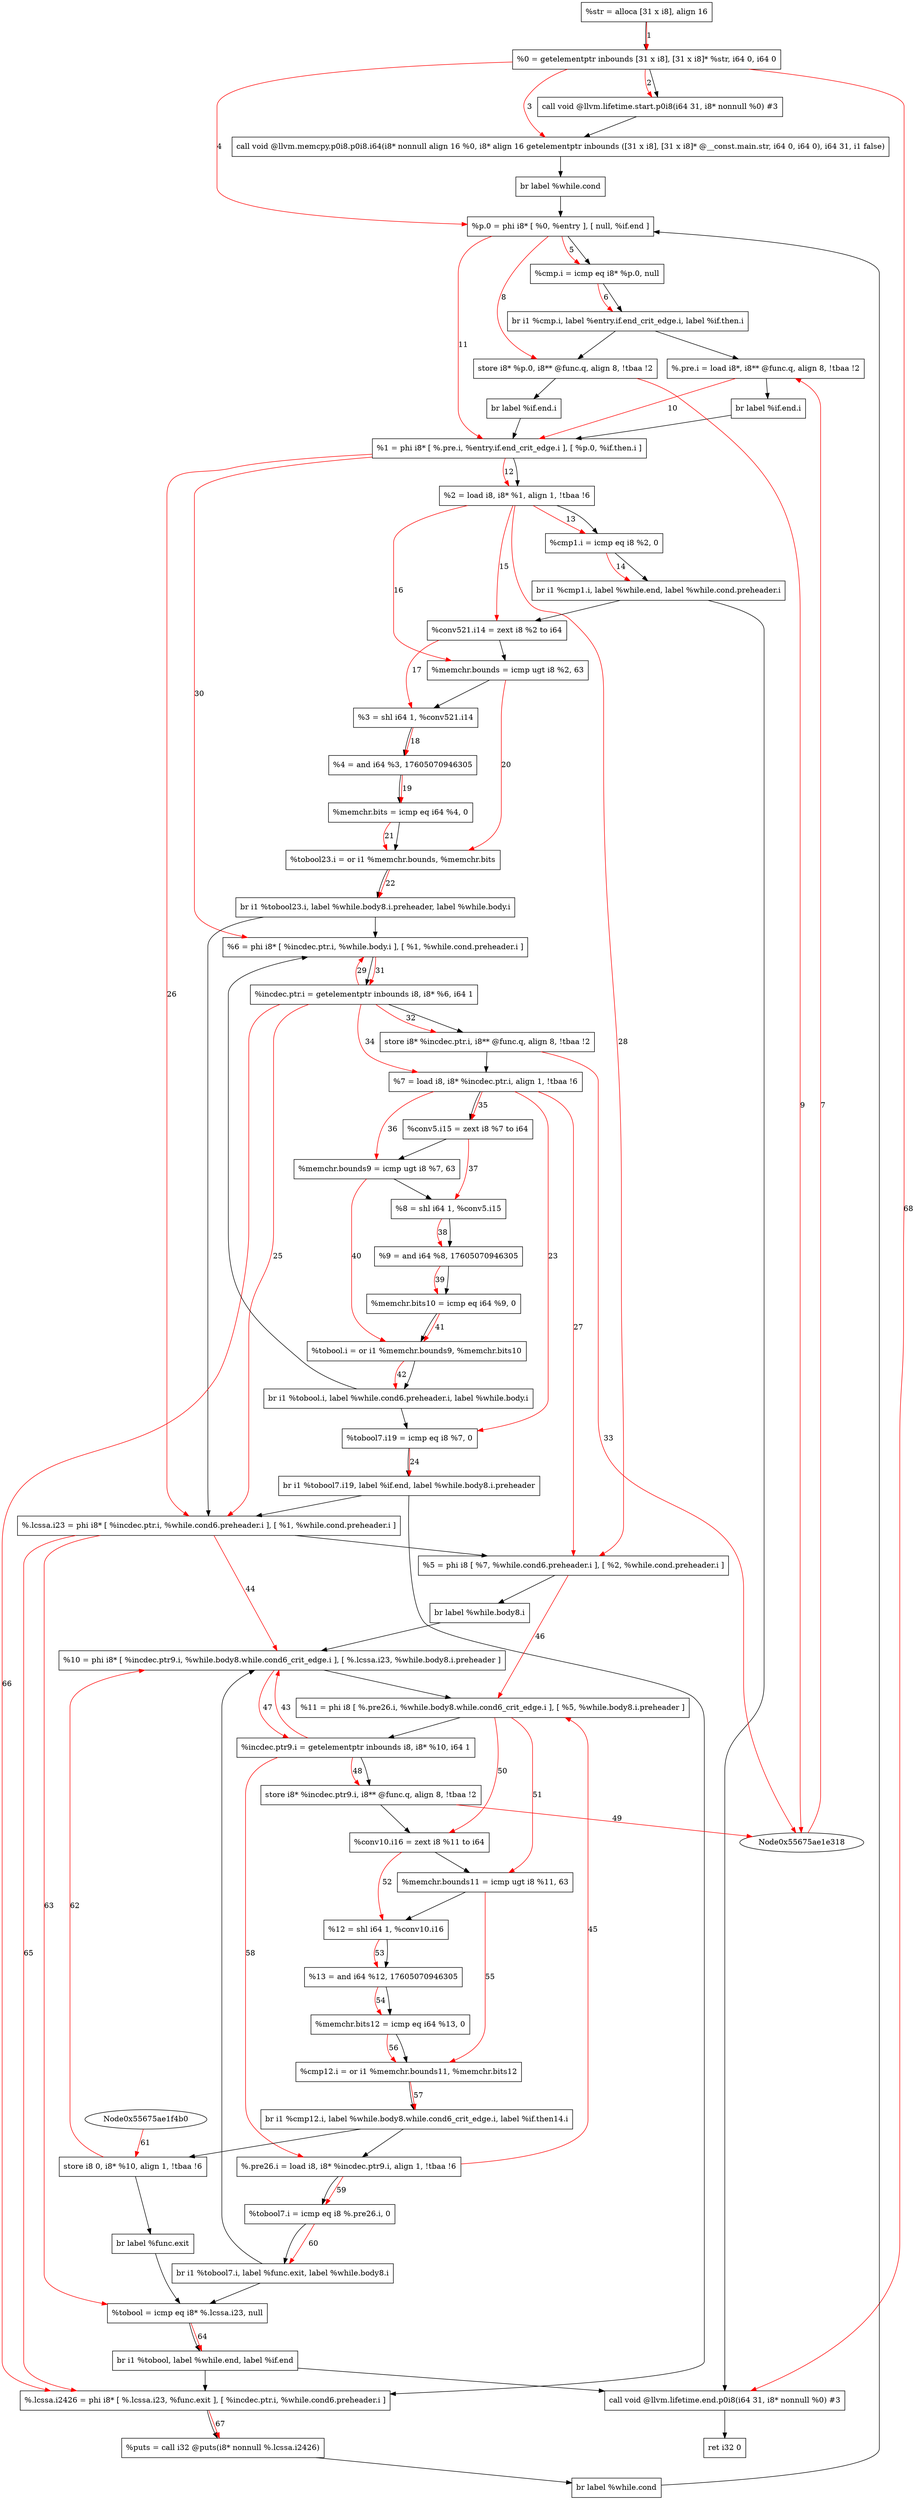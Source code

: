 digraph "CDFG for'main' function" {
	Node0x55675ae23f58[shape=record, label="  %str = alloca [31 x i8], align 16"]
	Node0x55675ae24038[shape=record, label="  %0 = getelementptr inbounds [31 x i8], [31 x i8]* %str, i64 0, i64 0"]
	Node0x55675ae24288[shape=record, label="  call void @llvm.lifetime.start.p0i8(i64 31, i8* nonnull %0) #3"]
	Node0x55675ae249e8[shape=record, label="  call void @llvm.memcpy.p0i8.p0i8.i64(i8* nonnull align 16 %0, i8* align 16 getelementptr inbounds ([31 x i8], [31 x i8]* @__const.main.str, i64 0, i64 0), i64 31, i1 false)"]
	Node0x55675ae24b58[shape=record, label="  br label %while.cond"]
	Node0x55675ae24bf8[shape=record, label="  %p.0 = phi i8* [ %0, %entry ], [ null, %if.end ]"]
	Node0x55675ae24ce0[shape=record, label="  %cmp.i = icmp eq i8* %p.0, null"]
	Node0x55675ae25798[shape=record, label="  br i1 %cmp.i, label %entry.if.end_crit_edge.i, label %if.then.i"]
	Node0x55675ae24e18[shape=record, label="  %.pre.i = load i8*, i8** @func.q, align 8, !tbaa !2"]
	Node0x55675ae25928[shape=record, label="  br label %if.end.i"]
	Node0x55675ae259a0[shape=record, label="  store i8* %p.0, i8** @func.q, align 8, !tbaa !2"]
	Node0x55675ae25708[shape=record, label="  br label %if.end.i"]
	Node0x55675ae259f8[shape=record, label="  %1 = phi i8* [ %.pre.i, %entry.if.end_crit_edge.i ], [ %p.0, %if.then.i ]"]
	Node0x55675ae258c8[shape=record, label="  %2 = load i8, i8* %1, align 1, !tbaa !6"]
	Node0x55675ae25ae0[shape=record, label="  %cmp1.i = icmp eq i8 %2, 0"]
	Node0x55675ae25ec8[shape=record, label="  br i1 %cmp1.i, label %while.end, label %while.cond.preheader.i"]
	Node0x55675ae25e38[shape=record, label="  %conv521.i14 = zext i8 %2 to i64"]
	Node0x55675ae25fa0[shape=record, label="  %memchr.bounds = icmp ugt i8 %2, 63"]
	Node0x55675ae26040[shape=record, label="  %3 = shl i64 1, %conv521.i14"]
	Node0x55675ae260e0[shape=record, label="  %4 = and i64 %3, 17605070946305"]
	Node0x55675ae261a0[shape=record, label="  %memchr.bits = icmp eq i64 %4, 0"]
	Node0x55675ae26210[shape=record, label="  %tobool23.i = or i1 %memchr.bounds, %memchr.bits"]
	Node0x55675ae26488[shape=record, label="  br i1 %tobool23.i, label %while.body8.i.preheader, label %while.body.i"]
	Node0x55675ae26670[shape=record, label="  %tobool7.i19 = icmp eq i8 %7, 0"]
	Node0x55675ae26788[shape=record, label="  br i1 %tobool7.i19, label %if.end, label %while.body8.i.preheader"]
	Node0x55675ae26838[shape=record, label="  %.lcssa.i23 = phi i8* [ %incdec.ptr.i, %while.cond6.preheader.i ], [ %1, %while.cond.preheader.i ]"]
	Node0x55675ae26908[shape=record, label="  %5 = phi i8 [ %7, %while.cond6.preheader.i ], [ %2, %while.cond.preheader.i ]"]
	Node0x55675ae26a08[shape=record, label="  br label %while.body8.i"]
	Node0x55675ae26a58[shape=record, label="  %6 = phi i8* [ %incdec.ptr.i, %while.body.i ], [ %1, %while.cond.preheader.i ]"]
	Node0x55675ae26b20[shape=record, label="  %incdec.ptr.i = getelementptr inbounds i8, i8* %6, i64 1"]
	Node0x55675ae26ba0[shape=record, label="  store i8* %incdec.ptr.i, i8** @func.q, align 8, !tbaa !2"]
	Node0x55675ae26348[shape=record, label="  %7 = load i8, i8* %incdec.ptr.i, align 1, !tbaa !6"]
	Node0x55675ae263f8[shape=record, label="  %conv5.i15 = zext i8 %7 to i64"]
	Node0x55675ae26f40[shape=record, label="  %memchr.bounds9 = icmp ugt i8 %7, 63"]
	Node0x55675ae26fb0[shape=record, label="  %8 = shl i64 1, %conv5.i15"]
	Node0x55675ae270b0[shape=record, label="  %9 = and i64 %8, 17605070946305"]
	Node0x55675ae27120[shape=record, label="  %memchr.bits10 = icmp eq i64 %9, 0"]
	Node0x55675ae27190[shape=record, label="  %tobool.i = or i1 %memchr.bounds9, %memchr.bits10"]
	Node0x55675ae27278[shape=record, label="  br i1 %tobool.i, label %while.cond6.preheader.i, label %while.body.i"]
	Node0x55675ae273b8[shape=record, label="  %10 = phi i8* [ %incdec.ptr9.i, %while.body8.while.cond6_crit_edge.i ], [ %.lcssa.i23, %while.body8.i.preheader ]"]
	Node0x55675ae27518[shape=record, label="  %11 = phi i8 [ %.pre26.i, %while.body8.while.cond6_crit_edge.i ], [ %5, %while.body8.i.preheader ]"]
	Node0x55675ae275e0[shape=record, label="  %incdec.ptr9.i = getelementptr inbounds i8, i8* %10, i64 1"]
	Node0x55675ae27660[shape=record, label="  store i8* %incdec.ptr9.i, i8** @func.q, align 8, !tbaa !2"]
	Node0x55675ae26568[shape=record, label="  %conv10.i16 = zext i8 %11 to i64"]
	Node0x55675ae276e0[shape=record, label="  %memchr.bounds11 = icmp ugt i8 %11, 63"]
	Node0x55675ae27750[shape=record, label="  %12 = shl i64 1, %conv10.i16"]
	Node0x55675ae277c0[shape=record, label="  %13 = and i64 %12, 17605070946305"]
	Node0x55675ae27830[shape=record, label="  %memchr.bits12 = icmp eq i64 %13, 0"]
	Node0x55675ae278d0[shape=record, label="  %cmp12.i = or i1 %memchr.bounds11, %memchr.bits12"]
	Node0x55675ae27a38[shape=record, label="  br i1 %cmp12.i, label %while.body8.while.cond6_crit_edge.i, label %if.then14.i"]
	Node0x55675ae27308[shape=record, label="  %.pre26.i = load i8, i8* %incdec.ptr9.i, align 1, !tbaa !6"]
	Node0x55675ae27ae0[shape=record, label="  %tobool7.i = icmp eq i8 %.pre26.i, 0"]
	Node0x55675ae27bb8[shape=record, label="  br i1 %tobool7.i, label %func.exit, label %while.body8.i"]
	Node0x55675ae27c30[shape=record, label="  store i8 0, i8* %10, align 1, !tbaa !6"]
	Node0x55675ae279a8[shape=record, label="  br label %func.exit"]
	Node0x55675ae27cb0[shape=record, label="  %tobool = icmp eq i8* %.lcssa.i23, null"]
	Node0x55675ae27d38[shape=record, label="  br i1 %tobool, label %while.end, label %if.end"]
	Node0x55675ae27d88[shape=record, label="  %.lcssa.i2426 = phi i8* [ %.lcssa.i23, %func.exit ], [ %incdec.ptr.i, %while.cond6.preheader.i ]"]
	Node0x55675ae27f40[shape=record, label="  %puts = call i32 @puts(i8* nonnull %.lcssa.i2426)"]
	Node0x55675ae27468[shape=record, label="  br label %while.cond"]
	Node0x55675ae28108[shape=record, label="  call void @llvm.lifetime.end.p0i8(i64 31, i8* nonnull %0) #3"]
	Node0x55675ae25b88[shape=record, label="  ret i32 0"]
	Node0x55675ae23f58 -> Node0x55675ae24038
	Node0x55675ae24038 -> Node0x55675ae24288
	Node0x55675ae24288 -> Node0x55675ae249e8
	Node0x55675ae249e8 -> Node0x55675ae24b58
	Node0x55675ae24b58 -> Node0x55675ae24bf8
	Node0x55675ae24bf8 -> Node0x55675ae24ce0
	Node0x55675ae24ce0 -> Node0x55675ae25798
	Node0x55675ae25798 -> Node0x55675ae24e18
	Node0x55675ae25798 -> Node0x55675ae259a0
	Node0x55675ae24e18 -> Node0x55675ae25928
	Node0x55675ae25928 -> Node0x55675ae259f8
	Node0x55675ae259a0 -> Node0x55675ae25708
	Node0x55675ae25708 -> Node0x55675ae259f8
	Node0x55675ae259f8 -> Node0x55675ae258c8
	Node0x55675ae258c8 -> Node0x55675ae25ae0
	Node0x55675ae25ae0 -> Node0x55675ae25ec8
	Node0x55675ae25ec8 -> Node0x55675ae28108
	Node0x55675ae25ec8 -> Node0x55675ae25e38
	Node0x55675ae25e38 -> Node0x55675ae25fa0
	Node0x55675ae25fa0 -> Node0x55675ae26040
	Node0x55675ae26040 -> Node0x55675ae260e0
	Node0x55675ae260e0 -> Node0x55675ae261a0
	Node0x55675ae261a0 -> Node0x55675ae26210
	Node0x55675ae26210 -> Node0x55675ae26488
	Node0x55675ae26488 -> Node0x55675ae26838
	Node0x55675ae26488 -> Node0x55675ae26a58
	Node0x55675ae26670 -> Node0x55675ae26788
	Node0x55675ae26788 -> Node0x55675ae27d88
	Node0x55675ae26788 -> Node0x55675ae26838
	Node0x55675ae26838 -> Node0x55675ae26908
	Node0x55675ae26908 -> Node0x55675ae26a08
	Node0x55675ae26a08 -> Node0x55675ae273b8
	Node0x55675ae26a58 -> Node0x55675ae26b20
	Node0x55675ae26b20 -> Node0x55675ae26ba0
	Node0x55675ae26ba0 -> Node0x55675ae26348
	Node0x55675ae26348 -> Node0x55675ae263f8
	Node0x55675ae263f8 -> Node0x55675ae26f40
	Node0x55675ae26f40 -> Node0x55675ae26fb0
	Node0x55675ae26fb0 -> Node0x55675ae270b0
	Node0x55675ae270b0 -> Node0x55675ae27120
	Node0x55675ae27120 -> Node0x55675ae27190
	Node0x55675ae27190 -> Node0x55675ae27278
	Node0x55675ae27278 -> Node0x55675ae26670
	Node0x55675ae27278 -> Node0x55675ae26a58
	Node0x55675ae273b8 -> Node0x55675ae27518
	Node0x55675ae27518 -> Node0x55675ae275e0
	Node0x55675ae275e0 -> Node0x55675ae27660
	Node0x55675ae27660 -> Node0x55675ae26568
	Node0x55675ae26568 -> Node0x55675ae276e0
	Node0x55675ae276e0 -> Node0x55675ae27750
	Node0x55675ae27750 -> Node0x55675ae277c0
	Node0x55675ae277c0 -> Node0x55675ae27830
	Node0x55675ae27830 -> Node0x55675ae278d0
	Node0x55675ae278d0 -> Node0x55675ae27a38
	Node0x55675ae27a38 -> Node0x55675ae27308
	Node0x55675ae27a38 -> Node0x55675ae27c30
	Node0x55675ae27308 -> Node0x55675ae27ae0
	Node0x55675ae27ae0 -> Node0x55675ae27bb8
	Node0x55675ae27bb8 -> Node0x55675ae27cb0
	Node0x55675ae27bb8 -> Node0x55675ae273b8
	Node0x55675ae27c30 -> Node0x55675ae279a8
	Node0x55675ae279a8 -> Node0x55675ae27cb0
	Node0x55675ae27cb0 -> Node0x55675ae27d38
	Node0x55675ae27d38 -> Node0x55675ae28108
	Node0x55675ae27d38 -> Node0x55675ae27d88
	Node0x55675ae27d88 -> Node0x55675ae27f40
	Node0x55675ae27f40 -> Node0x55675ae27468
	Node0x55675ae27468 -> Node0x55675ae24bf8
	Node0x55675ae28108 -> Node0x55675ae25b88
edge [color=red]
	Node0x55675ae23f58 -> Node0x55675ae24038[label="1"]
	Node0x55675ae24038 -> Node0x55675ae24288[label="2"]
	Node0x55675ae24038 -> Node0x55675ae249e8[label="3"]
	Node0x55675ae24038 -> Node0x55675ae24bf8[label="4"]
	Node0x55675ae24bf8 -> Node0x55675ae24ce0[label="5"]
	Node0x55675ae24ce0 -> Node0x55675ae25798[label="6"]
	Node0x55675ae1e318 -> Node0x55675ae24e18[label="7"]
	Node0x55675ae24bf8 -> Node0x55675ae259a0[label="8"]
	Node0x55675ae259a0 -> Node0x55675ae1e318[label="9"]
	Node0x55675ae24e18 -> Node0x55675ae259f8[label="10"]
	Node0x55675ae24bf8 -> Node0x55675ae259f8[label="11"]
	Node0x55675ae259f8 -> Node0x55675ae258c8[label="12"]
	Node0x55675ae258c8 -> Node0x55675ae25ae0[label="13"]
	Node0x55675ae25ae0 -> Node0x55675ae25ec8[label="14"]
	Node0x55675ae258c8 -> Node0x55675ae25e38[label="15"]
	Node0x55675ae258c8 -> Node0x55675ae25fa0[label="16"]
	Node0x55675ae25e38 -> Node0x55675ae26040[label="17"]
	Node0x55675ae26040 -> Node0x55675ae260e0[label="18"]
	Node0x55675ae260e0 -> Node0x55675ae261a0[label="19"]
	Node0x55675ae25fa0 -> Node0x55675ae26210[label="20"]
	Node0x55675ae261a0 -> Node0x55675ae26210[label="21"]
	Node0x55675ae26210 -> Node0x55675ae26488[label="22"]
	Node0x55675ae26348 -> Node0x55675ae26670[label="23"]
	Node0x55675ae26670 -> Node0x55675ae26788[label="24"]
	Node0x55675ae26b20 -> Node0x55675ae26838[label="25"]
	Node0x55675ae259f8 -> Node0x55675ae26838[label="26"]
	Node0x55675ae26348 -> Node0x55675ae26908[label="27"]
	Node0x55675ae258c8 -> Node0x55675ae26908[label="28"]
	Node0x55675ae26b20 -> Node0x55675ae26a58[label="29"]
	Node0x55675ae259f8 -> Node0x55675ae26a58[label="30"]
	Node0x55675ae26a58 -> Node0x55675ae26b20[label="31"]
	Node0x55675ae26b20 -> Node0x55675ae26ba0[label="32"]
	Node0x55675ae26ba0 -> Node0x55675ae1e318[label="33"]
	Node0x55675ae26b20 -> Node0x55675ae26348[label="34"]
	Node0x55675ae26348 -> Node0x55675ae263f8[label="35"]
	Node0x55675ae26348 -> Node0x55675ae26f40[label="36"]
	Node0x55675ae263f8 -> Node0x55675ae26fb0[label="37"]
	Node0x55675ae26fb0 -> Node0x55675ae270b0[label="38"]
	Node0x55675ae270b0 -> Node0x55675ae27120[label="39"]
	Node0x55675ae26f40 -> Node0x55675ae27190[label="40"]
	Node0x55675ae27120 -> Node0x55675ae27190[label="41"]
	Node0x55675ae27190 -> Node0x55675ae27278[label="42"]
	Node0x55675ae275e0 -> Node0x55675ae273b8[label="43"]
	Node0x55675ae26838 -> Node0x55675ae273b8[label="44"]
	Node0x55675ae27308 -> Node0x55675ae27518[label="45"]
	Node0x55675ae26908 -> Node0x55675ae27518[label="46"]
	Node0x55675ae273b8 -> Node0x55675ae275e0[label="47"]
	Node0x55675ae275e0 -> Node0x55675ae27660[label="48"]
	Node0x55675ae27660 -> Node0x55675ae1e318[label="49"]
	Node0x55675ae27518 -> Node0x55675ae26568[label="50"]
	Node0x55675ae27518 -> Node0x55675ae276e0[label="51"]
	Node0x55675ae26568 -> Node0x55675ae27750[label="52"]
	Node0x55675ae27750 -> Node0x55675ae277c0[label="53"]
	Node0x55675ae277c0 -> Node0x55675ae27830[label="54"]
	Node0x55675ae276e0 -> Node0x55675ae278d0[label="55"]
	Node0x55675ae27830 -> Node0x55675ae278d0[label="56"]
	Node0x55675ae278d0 -> Node0x55675ae27a38[label="57"]
	Node0x55675ae275e0 -> Node0x55675ae27308[label="58"]
	Node0x55675ae27308 -> Node0x55675ae27ae0[label="59"]
	Node0x55675ae27ae0 -> Node0x55675ae27bb8[label="60"]
	Node0x55675ae1f4b0 -> Node0x55675ae27c30[label="61"]
	Node0x55675ae27c30 -> Node0x55675ae273b8[label="62"]
	Node0x55675ae26838 -> Node0x55675ae27cb0[label="63"]
	Node0x55675ae27cb0 -> Node0x55675ae27d38[label="64"]
	Node0x55675ae26838 -> Node0x55675ae27d88[label="65"]
	Node0x55675ae26b20 -> Node0x55675ae27d88[label="66"]
	Node0x55675ae27d88 -> Node0x55675ae27f40[label="67"]
	Node0x55675ae24038 -> Node0x55675ae28108[label="68"]
}
